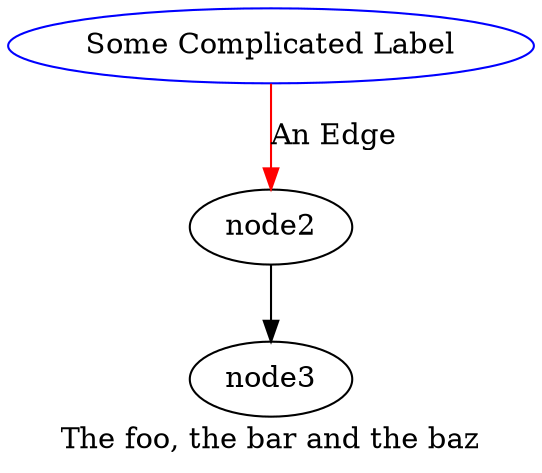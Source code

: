 digraph { 
    label = "The foo, the bar and the baz";
    node1[label="Some Complicated Label",color=blue,fillcolor=orange]; 
    node1 -> node2[label="An Edge",color=red]; 
    node2 -> node3;
} 